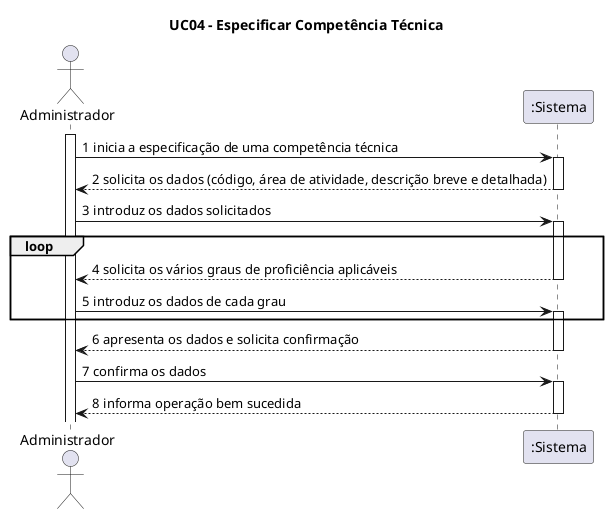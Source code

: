@startuml

title UC04 - Especificar Competência Técnica

actor Administrador
activate Administrador

Administrador -> ":Sistema" : 1 inicia a especificação de uma competência técnica
activate ":Sistema"

":Sistema" --> Administrador: 2 solicita os dados (código, área de atividade, descrição breve e detalhada)
deactivate ":Sistema"

Administrador -> ":Sistema": 3 introduz os dados solicitados
activate ":Sistema"

loop

":Sistema" --> Administrador: 4 solicita os vários graus de proficiência aplicáveis
deactivate ":Sistema"

Administrador -> ":Sistema": 5 introduz os dados de cada grau
activate ":Sistema"

end

":Sistema" --> Administrador: 6 apresenta os dados e solicita confirmação
deactivate ":Sistema"

Administrador -> ":Sistema": 7 confirma os dados
activate ":Sistema"

":Sistema" --> Administrador: 8 informa operação bem sucedida
deactivate ":Sistema"
@enduml